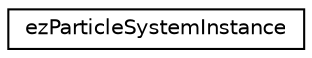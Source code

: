digraph "Graphical Class Hierarchy"
{
 // LATEX_PDF_SIZE
  edge [fontname="Helvetica",fontsize="10",labelfontname="Helvetica",labelfontsize="10"];
  node [fontname="Helvetica",fontsize="10",shape=record];
  rankdir="LR";
  Node0 [label="ezParticleSystemInstance",height=0.2,width=0.4,color="black", fillcolor="white", style="filled",URL="$dc/dd4/classez_particle_system_instance.htm",tooltip="A particle system stores all data for one 'layer' of a running particle effect."];
}
